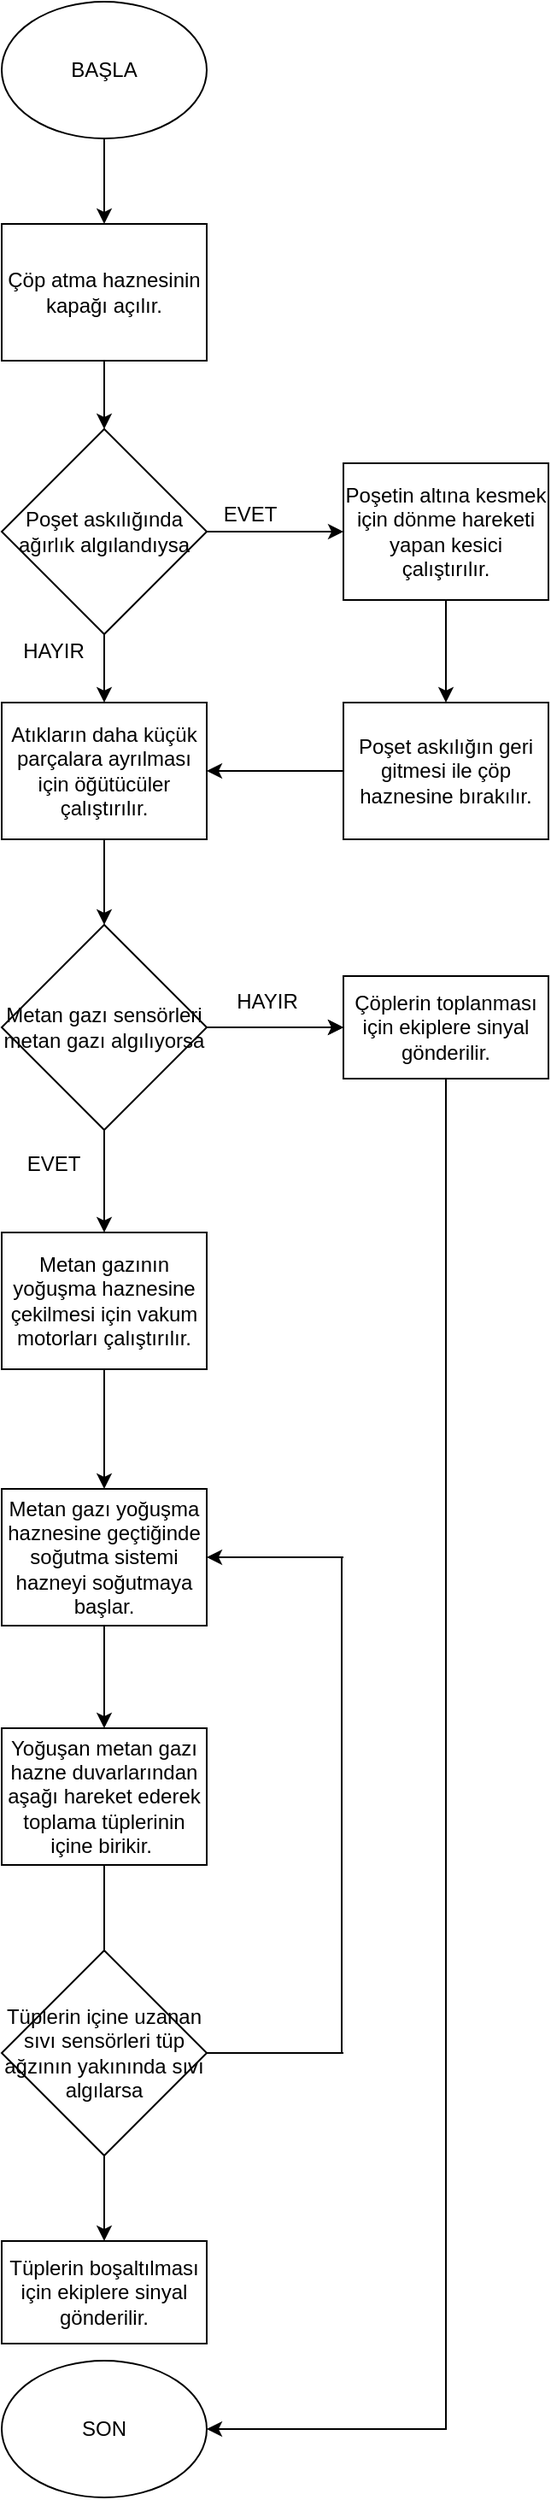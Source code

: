 <mxfile version="18.0.2" type="github">
  <diagram id="WAd6fbyraIBxRGWLp2v_" name="Page-1">
    <mxGraphModel dx="868" dy="452" grid="1" gridSize="10" guides="1" tooltips="1" connect="1" arrows="1" fold="1" page="1" pageScale="1" pageWidth="827" pageHeight="1169" math="0" shadow="0">
      <root>
        <mxCell id="0" />
        <mxCell id="1" parent="0" />
        <mxCell id="XMs5omwy2i8FgqJ19u3q-4" value="" style="edgeStyle=orthogonalEdgeStyle;rounded=0;orthogonalLoop=1;jettySize=auto;html=1;" parent="1" source="XMs5omwy2i8FgqJ19u3q-2" target="XMs5omwy2i8FgqJ19u3q-5" edge="1">
          <mxGeometry relative="1" as="geometry">
            <mxPoint x="380" y="120" as="targetPoint" />
            <Array as="points" />
          </mxGeometry>
        </mxCell>
        <mxCell id="XMs5omwy2i8FgqJ19u3q-2" value="BAŞLA" style="ellipse;whiteSpace=wrap;html=1;" parent="1" vertex="1">
          <mxGeometry x="320" width="120" height="80" as="geometry" />
        </mxCell>
        <mxCell id="XMs5omwy2i8FgqJ19u3q-7" value="" style="edgeStyle=orthogonalEdgeStyle;rounded=0;orthogonalLoop=1;jettySize=auto;html=1;" parent="1" source="XMs5omwy2i8FgqJ19u3q-5" target="XMs5omwy2i8FgqJ19u3q-6" edge="1">
          <mxGeometry relative="1" as="geometry" />
        </mxCell>
        <mxCell id="XMs5omwy2i8FgqJ19u3q-5" value="Çöp atma haznesinin kapağı açılır." style="rounded=0;whiteSpace=wrap;html=1;" parent="1" vertex="1">
          <mxGeometry x="320" y="130" width="120" height="80" as="geometry" />
        </mxCell>
        <mxCell id="XMs5omwy2i8FgqJ19u3q-9" value="" style="edgeStyle=orthogonalEdgeStyle;rounded=0;orthogonalLoop=1;jettySize=auto;html=1;" parent="1" source="XMs5omwy2i8FgqJ19u3q-6" target="XMs5omwy2i8FgqJ19u3q-8" edge="1">
          <mxGeometry relative="1" as="geometry" />
        </mxCell>
        <mxCell id="XMs5omwy2i8FgqJ19u3q-14" value="" style="edgeStyle=orthogonalEdgeStyle;rounded=0;orthogonalLoop=1;jettySize=auto;html=1;" parent="1" source="XMs5omwy2i8FgqJ19u3q-6" target="XMs5omwy2i8FgqJ19u3q-13" edge="1">
          <mxGeometry relative="1" as="geometry" />
        </mxCell>
        <mxCell id="XMs5omwy2i8FgqJ19u3q-6" value="Poşet askılığında ağırlık algılandıysa" style="rhombus;whiteSpace=wrap;html=1;" parent="1" vertex="1">
          <mxGeometry x="320" y="250" width="120" height="120" as="geometry" />
        </mxCell>
        <mxCell id="XMs5omwy2i8FgqJ19u3q-12" value="" style="edgeStyle=orthogonalEdgeStyle;rounded=0;orthogonalLoop=1;jettySize=auto;html=1;" parent="1" source="XMs5omwy2i8FgqJ19u3q-8" target="XMs5omwy2i8FgqJ19u3q-11" edge="1">
          <mxGeometry relative="1" as="geometry" />
        </mxCell>
        <mxCell id="XMs5omwy2i8FgqJ19u3q-8" value="Poşetin altına kesmek için dönme hareketi yapan kesici çalıştırılır." style="whiteSpace=wrap;html=1;" parent="1" vertex="1">
          <mxGeometry x="520" y="270" width="120" height="80" as="geometry" />
        </mxCell>
        <mxCell id="XMs5omwy2i8FgqJ19u3q-10" value="EVET" style="text;html=1;align=center;verticalAlign=middle;resizable=0;points=[];autosize=1;strokeColor=none;fillColor=none;" parent="1" vertex="1">
          <mxGeometry x="440" y="290" width="50" height="20" as="geometry" />
        </mxCell>
        <mxCell id="XMs5omwy2i8FgqJ19u3q-16" value="" style="edgeStyle=orthogonalEdgeStyle;rounded=0;orthogonalLoop=1;jettySize=auto;html=1;" parent="1" source="XMs5omwy2i8FgqJ19u3q-11" target="XMs5omwy2i8FgqJ19u3q-13" edge="1">
          <mxGeometry relative="1" as="geometry" />
        </mxCell>
        <mxCell id="XMs5omwy2i8FgqJ19u3q-11" value="Poşet askılığın geri gitmesi ile çöp haznesine bırakılır." style="whiteSpace=wrap;html=1;" parent="1" vertex="1">
          <mxGeometry x="520" y="410" width="120" height="80" as="geometry" />
        </mxCell>
        <mxCell id="XMs5omwy2i8FgqJ19u3q-20" value="" style="edgeStyle=orthogonalEdgeStyle;rounded=0;orthogonalLoop=1;jettySize=auto;html=1;entryX=0.5;entryY=0;entryDx=0;entryDy=0;" parent="1" source="XMs5omwy2i8FgqJ19u3q-13" edge="1" target="XMs5omwy2i8FgqJ19u3q-27">
          <mxGeometry relative="1" as="geometry">
            <mxPoint x="380" y="530" as="targetPoint" />
          </mxGeometry>
        </mxCell>
        <mxCell id="XMs5omwy2i8FgqJ19u3q-13" value="Atıkların daha küçük parçalara ayrılması için öğütücüler çalıştırılır." style="whiteSpace=wrap;html=1;" parent="1" vertex="1">
          <mxGeometry x="320" y="410" width="120" height="80" as="geometry" />
        </mxCell>
        <mxCell id="XMs5omwy2i8FgqJ19u3q-18" value="HAYIR" style="text;html=1;align=center;verticalAlign=middle;resizable=0;points=[];autosize=1;strokeColor=none;fillColor=none;" parent="1" vertex="1">
          <mxGeometry x="325" y="370" width="50" height="20" as="geometry" />
        </mxCell>
        <mxCell id="XMs5omwy2i8FgqJ19u3q-53" value="" style="edgeStyle=orthogonalEdgeStyle;rounded=0;orthogonalLoop=1;jettySize=auto;html=1;" parent="1" source="XMs5omwy2i8FgqJ19u3q-23" edge="1">
          <mxGeometry relative="1" as="geometry">
            <mxPoint x="380" y="1160" as="targetPoint" />
          </mxGeometry>
        </mxCell>
        <mxCell id="XMs5omwy2i8FgqJ19u3q-23" value="Yoğuşan metan gazı hazne duvarlarından aşağı hareket ederek toplama tüplerinin içine birikir.&amp;nbsp;" style="rounded=0;whiteSpace=wrap;html=1;" parent="1" vertex="1">
          <mxGeometry x="320" y="1010" width="120" height="80" as="geometry" />
        </mxCell>
        <mxCell id="XMs5omwy2i8FgqJ19u3q-25" value="SON" style="ellipse;whiteSpace=wrap;html=1;" parent="1" vertex="1">
          <mxGeometry x="320" y="1380" width="120" height="80" as="geometry" />
        </mxCell>
        <mxCell id="XMs5omwy2i8FgqJ19u3q-29" value="" style="edgeStyle=orthogonalEdgeStyle;rounded=0;orthogonalLoop=1;jettySize=auto;html=1;" parent="1" source="XMs5omwy2i8FgqJ19u3q-27" target="XMs5omwy2i8FgqJ19u3q-28" edge="1">
          <mxGeometry relative="1" as="geometry" />
        </mxCell>
        <mxCell id="XMs5omwy2i8FgqJ19u3q-30" value="" style="edgeStyle=orthogonalEdgeStyle;rounded=0;orthogonalLoop=1;jettySize=auto;html=1;" parent="1" source="XMs5omwy2i8FgqJ19u3q-27" target="XMs5omwy2i8FgqJ19u3q-28" edge="1">
          <mxGeometry relative="1" as="geometry" />
        </mxCell>
        <mxCell id="XMs5omwy2i8FgqJ19u3q-50" value="" style="edgeStyle=orthogonalEdgeStyle;rounded=0;orthogonalLoop=1;jettySize=auto;html=1;" parent="1" source="XMs5omwy2i8FgqJ19u3q-27" edge="1">
          <mxGeometry relative="1" as="geometry">
            <mxPoint x="380" y="720" as="targetPoint" />
          </mxGeometry>
        </mxCell>
        <mxCell id="XMs5omwy2i8FgqJ19u3q-27" value="Metan gazı sensörleri metan gazı algılıyorsa" style="rhombus;whiteSpace=wrap;html=1;" parent="1" vertex="1">
          <mxGeometry x="320" y="540" width="120" height="120" as="geometry" />
        </mxCell>
        <mxCell id="XMs5omwy2i8FgqJ19u3q-28" value="Çöplerin toplanması için ekiplere sinyal gönderilir." style="whiteSpace=wrap;html=1;" parent="1" vertex="1">
          <mxGeometry x="520" y="570" width="120" height="60" as="geometry" />
        </mxCell>
        <mxCell id="XMs5omwy2i8FgqJ19u3q-31" value="EVET" style="text;html=1;align=center;verticalAlign=middle;resizable=0;points=[];autosize=1;strokeColor=none;fillColor=none;" parent="1" vertex="1">
          <mxGeometry x="325" y="670" width="50" height="20" as="geometry" />
        </mxCell>
        <mxCell id="XMs5omwy2i8FgqJ19u3q-32" value="HAYIR" style="text;html=1;align=center;verticalAlign=middle;resizable=0;points=[];autosize=1;strokeColor=none;fillColor=none;" parent="1" vertex="1">
          <mxGeometry x="450" y="575" width="50" height="20" as="geometry" />
        </mxCell>
        <mxCell id="XMs5omwy2i8FgqJ19u3q-52" value="" style="edgeStyle=orthogonalEdgeStyle;rounded=0;orthogonalLoop=1;jettySize=auto;html=1;" parent="1" source="XMs5omwy2i8FgqJ19u3q-33" target="XMs5omwy2i8FgqJ19u3q-23" edge="1">
          <mxGeometry relative="1" as="geometry" />
        </mxCell>
        <mxCell id="XMs5omwy2i8FgqJ19u3q-33" value="Metan gazı yoğuşma haznesine geçtiğinde soğutma sistemi hazneyi soğutmaya başlar." style="whiteSpace=wrap;html=1;" parent="1" vertex="1">
          <mxGeometry x="320" y="870" width="120" height="80" as="geometry" />
        </mxCell>
        <mxCell id="XMs5omwy2i8FgqJ19u3q-59" style="edgeStyle=orthogonalEdgeStyle;rounded=0;orthogonalLoop=1;jettySize=auto;html=1;entryX=1;entryY=0.5;entryDx=0;entryDy=0;" parent="1" target="XMs5omwy2i8FgqJ19u3q-25" edge="1">
          <mxGeometry relative="1" as="geometry">
            <mxPoint x="530" y="1340" as="targetPoint" />
            <Array as="points">
              <mxPoint x="580" y="1420" />
            </Array>
            <mxPoint x="580" y="790" as="sourcePoint" />
          </mxGeometry>
        </mxCell>
        <mxCell id="0f2EPbEHN3G_suvUfgIW-1" value="" style="endArrow=none;html=1;rounded=0;entryX=0.5;entryY=1;entryDx=0;entryDy=0;" edge="1" parent="1" target="XMs5omwy2i8FgqJ19u3q-28">
          <mxGeometry width="50" height="50" relative="1" as="geometry">
            <mxPoint x="580" y="790" as="sourcePoint" />
            <mxPoint x="440" y="740" as="targetPoint" />
          </mxGeometry>
        </mxCell>
        <mxCell id="0f2EPbEHN3G_suvUfgIW-3" value="" style="edgeStyle=orthogonalEdgeStyle;rounded=0;orthogonalLoop=1;jettySize=auto;html=1;" edge="1" parent="1" source="0f2EPbEHN3G_suvUfgIW-2" target="XMs5omwy2i8FgqJ19u3q-33">
          <mxGeometry relative="1" as="geometry" />
        </mxCell>
        <mxCell id="0f2EPbEHN3G_suvUfgIW-2" value="Metan gazının yoğuşma haznesine çekilmesi için vakum motorları çalıştırılır." style="rounded=0;whiteSpace=wrap;html=1;" vertex="1" parent="1">
          <mxGeometry x="320" y="720" width="120" height="80" as="geometry" />
        </mxCell>
        <mxCell id="0f2EPbEHN3G_suvUfgIW-4" value="Tüplerin boşaltılması için ekiplere sinyal gönderilir." style="whiteSpace=wrap;html=1;rounded=0;" vertex="1" parent="1">
          <mxGeometry x="320" y="1310" width="120" height="60" as="geometry" />
        </mxCell>
        <mxCell id="0f2EPbEHN3G_suvUfgIW-8" value="" style="edgeStyle=orthogonalEdgeStyle;rounded=0;orthogonalLoop=1;jettySize=auto;html=1;" edge="1" parent="1" source="0f2EPbEHN3G_suvUfgIW-7" target="0f2EPbEHN3G_suvUfgIW-4">
          <mxGeometry relative="1" as="geometry" />
        </mxCell>
        <mxCell id="0f2EPbEHN3G_suvUfgIW-7" value="&lt;span style=&quot;font-size: 12px;&quot;&gt;Tüplerin içine uzanan sıvı sensörleri tüp ağzının yakınında sıvı algılarsa&lt;/span&gt;" style="rhombus;whiteSpace=wrap;html=1;fontSize=12;" vertex="1" parent="1">
          <mxGeometry x="320" y="1140" width="120" height="120" as="geometry" />
        </mxCell>
        <mxCell id="0f2EPbEHN3G_suvUfgIW-11" value="" style="endArrow=none;html=1;rounded=0;exitX=1;exitY=0.5;exitDx=0;exitDy=0;" edge="1" parent="1" source="0f2EPbEHN3G_suvUfgIW-7">
          <mxGeometry width="50" height="50" relative="1" as="geometry">
            <mxPoint x="450" y="1200" as="sourcePoint" />
            <mxPoint x="520" y="1200" as="targetPoint" />
          </mxGeometry>
        </mxCell>
        <mxCell id="0f2EPbEHN3G_suvUfgIW-12" value="" style="endArrow=none;html=1;rounded=0;" edge="1" parent="1">
          <mxGeometry width="50" height="50" relative="1" as="geometry">
            <mxPoint x="519" y="1200" as="sourcePoint" />
            <mxPoint x="519" y="910" as="targetPoint" />
            <Array as="points">
              <mxPoint x="519" y="1140" />
            </Array>
          </mxGeometry>
        </mxCell>
        <mxCell id="0f2EPbEHN3G_suvUfgIW-13" value="" style="endArrow=classic;html=1;rounded=0;entryX=1;entryY=0.5;entryDx=0;entryDy=0;" edge="1" parent="1" target="XMs5omwy2i8FgqJ19u3q-33">
          <mxGeometry width="50" height="50" relative="1" as="geometry">
            <mxPoint x="520" y="910" as="sourcePoint" />
            <mxPoint x="440" y="860" as="targetPoint" />
          </mxGeometry>
        </mxCell>
      </root>
    </mxGraphModel>
  </diagram>
</mxfile>
